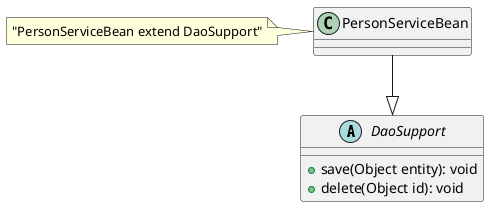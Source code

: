 @startuml

abstract class DaoSupport {
    +save(Object entity): void
    +delete(Object id): void
}

class PersonServiceBean
note left: "PersonServiceBean extend DaoSupport"

PersonServiceBean --|> DaoSupport
@enduml
